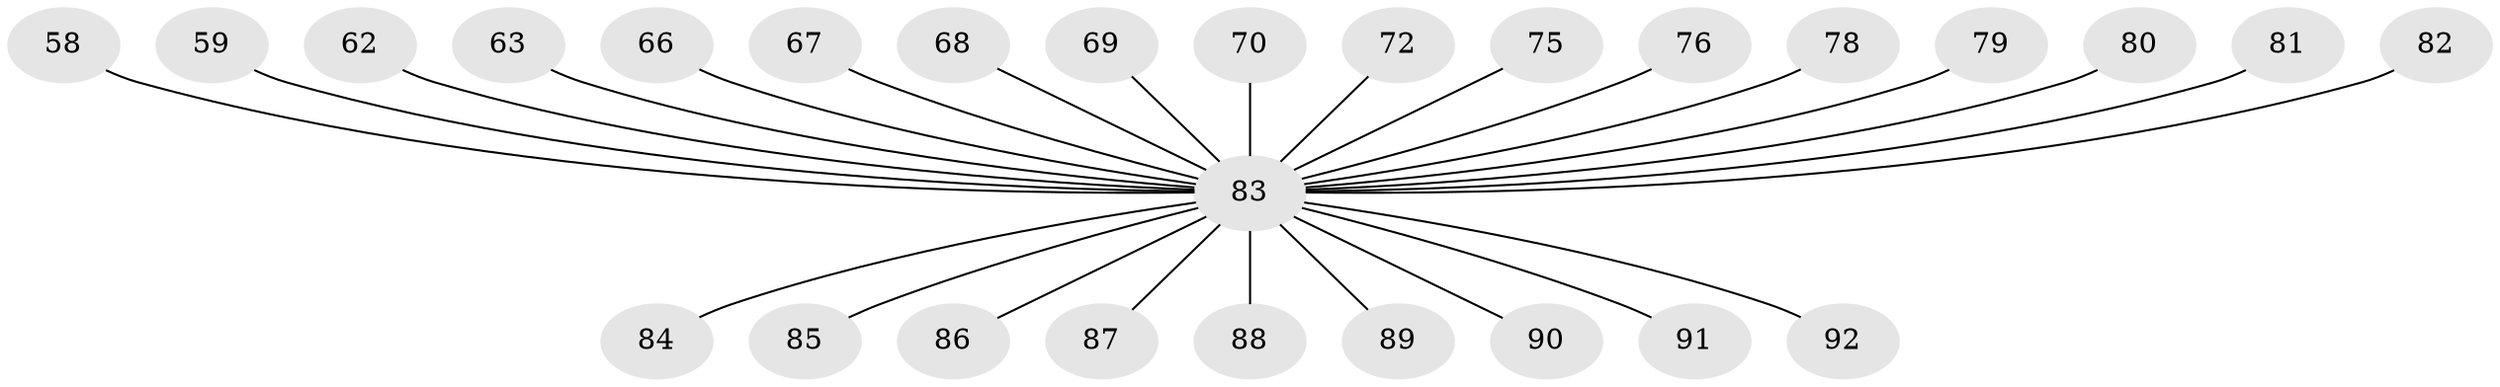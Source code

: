 // original degree distribution, {4: 0.07608695652173914, 6: 0.021739130434782608, 3: 0.08695652173913043, 5: 0.03260869565217391, 2: 0.2717391304347826, 7: 0.010869565217391304, 1: 0.5}
// Generated by graph-tools (version 1.1) at 2025/56/03/04/25 21:56:29]
// undirected, 27 vertices, 26 edges
graph export_dot {
graph [start="1"]
  node [color=gray90,style=filled];
  58;
  59;
  62;
  63;
  66;
  67;
  68;
  69;
  70;
  72 [super="+60"];
  75;
  76;
  78;
  79;
  80 [super="+49"];
  81;
  82 [super="+65"];
  83 [super="+36+64+43+45+46+48+51+52+74+54+55"];
  84;
  85;
  86;
  87;
  88 [super="+73"];
  89 [super="+61"];
  90 [super="+23+44+47"];
  91;
  92 [super="+71+77"];
  58 -- 83;
  59 -- 83;
  62 -- 83;
  63 -- 83;
  66 -- 83;
  67 -- 83;
  68 -- 83;
  69 -- 83;
  70 -- 83;
  72 -- 83;
  75 -- 83;
  76 -- 83;
  78 -- 83;
  79 -- 83;
  80 -- 83;
  81 -- 83;
  82 -- 83;
  83 -- 90;
  83 -- 84;
  83 -- 85;
  83 -- 87;
  83 -- 91;
  83 -- 92;
  83 -- 89;
  83 -- 86;
  83 -- 88;
}
